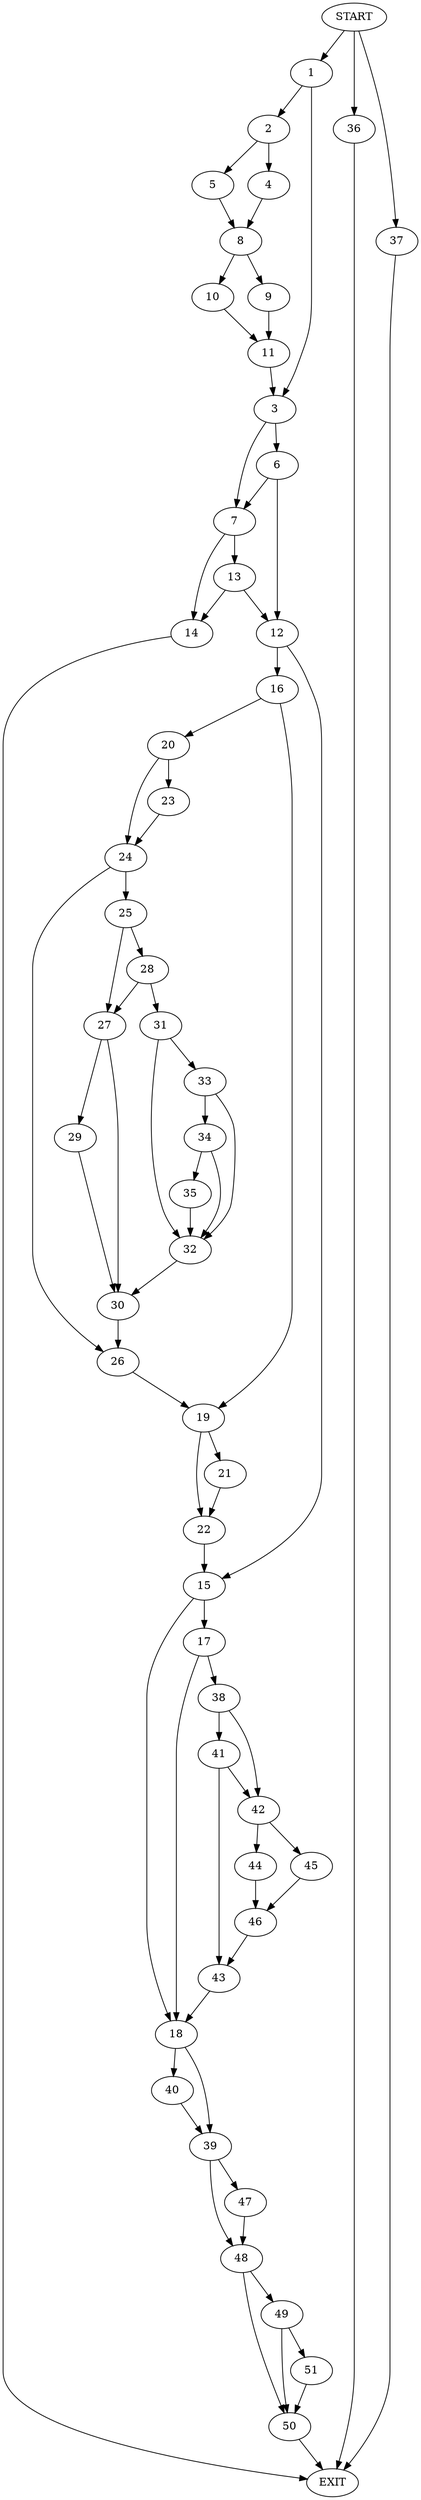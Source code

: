 digraph {
0 [label="START"]
52 [label="EXIT"]
0 -> 1
1 -> 2
1 -> 3
2 -> 4
2 -> 5
3 -> 6
3 -> 7
5 -> 8
4 -> 8
8 -> 9
8 -> 10
10 -> 11
9 -> 11
11 -> 3
6 -> 12
6 -> 7
7 -> 13
7 -> 14
12 -> 15
12 -> 16
13 -> 12
13 -> 14
14 -> 52
15 -> 17
15 -> 18
16 -> 19
16 -> 20
19 -> 21
19 -> 22
20 -> 23
20 -> 24
24 -> 25
24 -> 26
23 -> 24
25 -> 27
25 -> 28
26 -> 19
27 -> 29
27 -> 30
28 -> 31
28 -> 27
31 -> 32
31 -> 33
33 -> 32
33 -> 34
32 -> 30
34 -> 32
34 -> 35
35 -> 32
30 -> 26
0 -> 36
36 -> 52
29 -> 30
0 -> 37
37 -> 52
22 -> 15
21 -> 22
17 -> 38
17 -> 18
18 -> 39
18 -> 40
38 -> 41
38 -> 42
41 -> 43
41 -> 42
42 -> 44
42 -> 45
43 -> 18
44 -> 46
45 -> 46
46 -> 43
40 -> 39
39 -> 47
39 -> 48
48 -> 49
48 -> 50
47 -> 48
49 -> 51
49 -> 50
50 -> 52
51 -> 50
}
